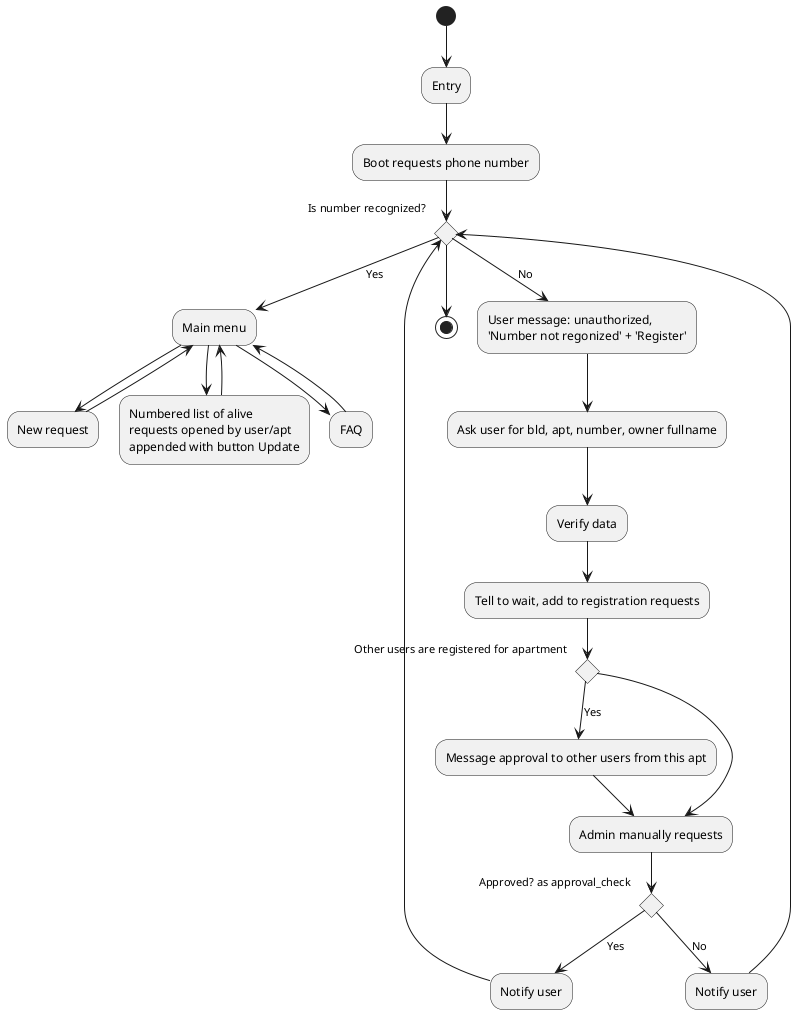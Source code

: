 @startuml
(*)  --> "Entry"
--> "Boot requests phone number" as boot
If "Is number recognized?" as check_for_authorization then
--> [Yes] "Main menu" as menu
menu --> "New request" as new_request
-->menu
menu --> "Numbered list of alive\nrequests opened by user/apt\nappended with button Update" as list_request
-->menu
menu --> "FAQ" as faq
-->menu
else
--> [No] "User message: unauthorized,\n'Number not regonized' + 'Register'" as messaged
--> "Ask user for bld, apt, number, owner fullname"
--> "Verify data"
--> "Tell to wait, add to registration requests"
    If "Other users are registered for apartment"
        --> [Yes] "Message approval to other users from this apt" as ask_approval
    else
        --> "Admin manually requests" as add_manually
        ask_approval --> add_manually
    endif
    if Approved? as approval_check
        --> [Yes] "Notify user" as authorized
    else
        --> [No] "Notify user" as unauthorized
    endif
    authorized --> check_for_authorization
    unauthorized --> check_for_authorization
Endif
-->(*)
@enduml